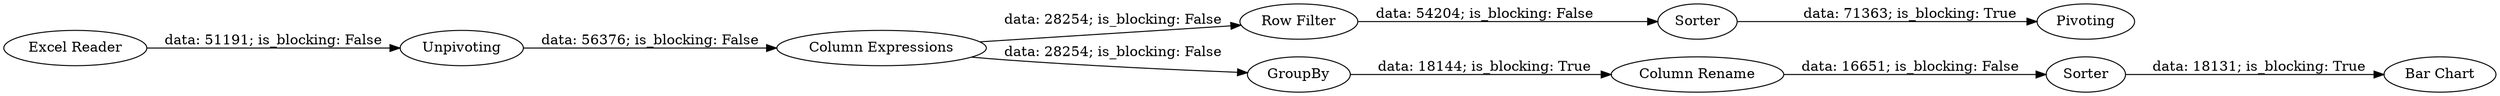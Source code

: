 digraph {
	"4613270993656409530_9" [label=Sorter]
	"4613270993656409530_7" [label=Sorter]
	"4613270993656409530_3" [label="Column Expressions"]
	"4613270993656409530_5" [label="Row Filter"]
	"4613270993656409530_1" [label="Excel Reader"]
	"4613270993656409530_2" [label=Unpivoting]
	"4613270993656409530_10" [label="Bar Chart"]
	"4613270993656409530_6" [label=Pivoting]
	"4613270993656409530_11" [label="Column Rename"]
	"4613270993656409530_8" [label=GroupBy]
	"4613270993656409530_11" -> "4613270993656409530_9" [label="data: 16651; is_blocking: False"]
	"4613270993656409530_2" -> "4613270993656409530_3" [label="data: 56376; is_blocking: False"]
	"4613270993656409530_1" -> "4613270993656409530_2" [label="data: 51191; is_blocking: False"]
	"4613270993656409530_3" -> "4613270993656409530_5" [label="data: 28254; is_blocking: False"]
	"4613270993656409530_7" -> "4613270993656409530_6" [label="data: 71363; is_blocking: True"]
	"4613270993656409530_9" -> "4613270993656409530_10" [label="data: 18131; is_blocking: True"]
	"4613270993656409530_5" -> "4613270993656409530_7" [label="data: 54204; is_blocking: False"]
	"4613270993656409530_3" -> "4613270993656409530_8" [label="data: 28254; is_blocking: False"]
	"4613270993656409530_8" -> "4613270993656409530_11" [label="data: 18144; is_blocking: True"]
	rankdir=LR
}
